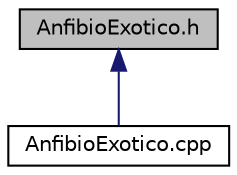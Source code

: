 digraph "AnfibioExotico.h"
{
  edge [fontname="Helvetica",fontsize="10",labelfontname="Helvetica",labelfontsize="10"];
  node [fontname="Helvetica",fontsize="10",shape=record];
  Node13 [label="AnfibioExotico.h",height=0.2,width=0.4,color="black", fillcolor="grey75", style="filled", fontcolor="black"];
  Node13 -> Node14 [dir="back",color="midnightblue",fontsize="10",style="solid",fontname="Helvetica"];
  Node14 [label="AnfibioExotico.cpp",height=0.2,width=0.4,color="black", fillcolor="white", style="filled",URL="$_anfibio_exotico_8cpp.html"];
}
